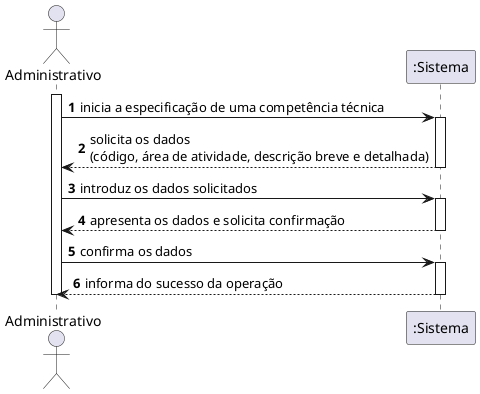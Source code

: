 @startuml
autonumber
actor "Administrativo" as ADM

activate ADM
ADM -> ":Sistema" : inicia a especificação de uma competência técnica
activate ":Sistema"
":Sistema" --> ADM : solicita os dados \n(código, área de atividade, descrição breve e detalhada)
deactivate ":Sistema"

ADM -> ":Sistema" : introduz os dados solicitados
activate ":Sistema"
":Sistema" --> ADM : apresenta os dados e solicita confirmação
deactivate ":Sistema"

ADM -> ":Sistema" : confirma os dados
activate ":Sistema"
":Sistema" --> ADM : informa do sucesso da operação
deactivate ":Sistema"

deactivate ADM

@enduml
